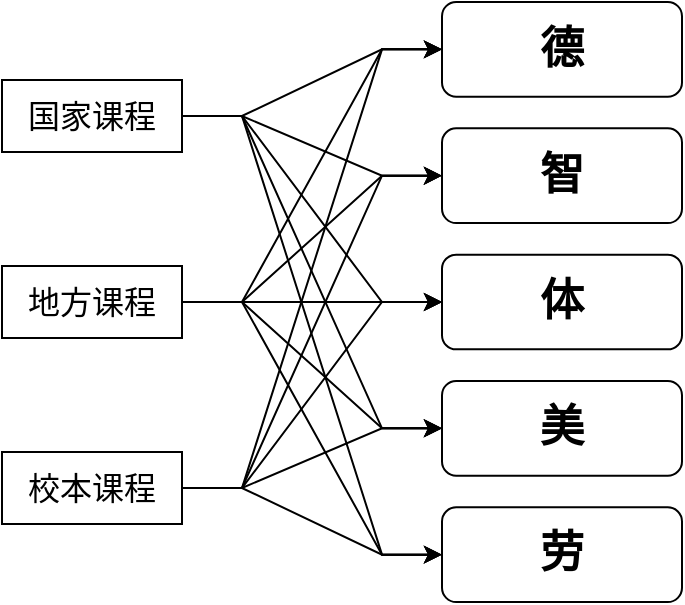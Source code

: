 <mxfile version="10.7.4" type="github"><diagram id="G6YP2IkteShBToxpqwFq" name="第 1 页"><mxGraphModel dx="754" dy="421" grid="1" gridSize="10" guides="1" tooltips="1" connect="1" arrows="1" fold="1" page="1" pageScale="1" pageWidth="827" pageHeight="1169" math="0" shadow="0"><root><mxCell id="0"/><mxCell id="1" parent="0"/><mxCell id="YNx27zsSiDxyY1RSWRL6-8" value="" style="group;fontSize=22;fontStyle=1" vertex="1" connectable="0" parent="1"><mxGeometry x="540" y="100" width="120" height="300" as="geometry"/></mxCell><mxCell id="YNx27zsSiDxyY1RSWRL6-1" value="德" style="rounded=1;whiteSpace=wrap;html=1;fontSize=22;fontStyle=1" vertex="1" parent="YNx27zsSiDxyY1RSWRL6-8"><mxGeometry width="120" height="47.368" as="geometry"/></mxCell><mxCell id="YNx27zsSiDxyY1RSWRL6-2" value="智" style="rounded=1;whiteSpace=wrap;html=1;fontSize=22;fontStyle=1" vertex="1" parent="YNx27zsSiDxyY1RSWRL6-8"><mxGeometry y="63.158" width="120" height="47.368" as="geometry"/></mxCell><mxCell id="YNx27zsSiDxyY1RSWRL6-3" value="体" style="rounded=1;whiteSpace=wrap;html=1;fontSize=22;fontStyle=1" vertex="1" parent="YNx27zsSiDxyY1RSWRL6-8"><mxGeometry y="126.316" width="120" height="47.368" as="geometry"/></mxCell><mxCell id="YNx27zsSiDxyY1RSWRL6-6" value="美" style="rounded=1;whiteSpace=wrap;html=1;fontSize=22;fontStyle=1" vertex="1" parent="YNx27zsSiDxyY1RSWRL6-8"><mxGeometry y="189.474" width="120" height="47.368" as="geometry"/></mxCell><mxCell id="YNx27zsSiDxyY1RSWRL6-7" value="劳" style="rounded=1;whiteSpace=wrap;html=1;fontSize=22;fontStyle=1" vertex="1" parent="YNx27zsSiDxyY1RSWRL6-8"><mxGeometry y="252.632" width="120" height="47.368" as="geometry"/></mxCell><mxCell id="YNx27zsSiDxyY1RSWRL6-13" style="edgeStyle=entityRelationEdgeStyle;rounded=0;orthogonalLoop=1;jettySize=auto;html=1;exitX=1;exitY=0.5;exitDx=0;exitDy=0;entryX=0;entryY=0.5;entryDx=0;entryDy=0;fontSize=16;" edge="1" parent="1" source="YNx27zsSiDxyY1RSWRL6-9" target="YNx27zsSiDxyY1RSWRL6-1"><mxGeometry relative="1" as="geometry"/></mxCell><mxCell id="YNx27zsSiDxyY1RSWRL6-20" style="edgeStyle=entityRelationEdgeStyle;rounded=0;orthogonalLoop=1;jettySize=auto;html=1;entryX=0;entryY=0.5;entryDx=0;entryDy=0;fontSize=16;" edge="1" parent="1" source="YNx27zsSiDxyY1RSWRL6-9" target="YNx27zsSiDxyY1RSWRL6-2"><mxGeometry relative="1" as="geometry"/></mxCell><mxCell id="YNx27zsSiDxyY1RSWRL6-21" style="edgeStyle=entityRelationEdgeStyle;rounded=0;orthogonalLoop=1;jettySize=auto;html=1;entryX=0;entryY=0.5;entryDx=0;entryDy=0;fontSize=16;" edge="1" parent="1" source="YNx27zsSiDxyY1RSWRL6-9" target="YNx27zsSiDxyY1RSWRL6-3"><mxGeometry relative="1" as="geometry"/></mxCell><mxCell id="YNx27zsSiDxyY1RSWRL6-22" style="edgeStyle=entityRelationEdgeStyle;rounded=0;orthogonalLoop=1;jettySize=auto;html=1;fontSize=16;" edge="1" parent="1" source="YNx27zsSiDxyY1RSWRL6-9" target="YNx27zsSiDxyY1RSWRL6-6"><mxGeometry relative="1" as="geometry"/></mxCell><mxCell id="YNx27zsSiDxyY1RSWRL6-23" style="edgeStyle=entityRelationEdgeStyle;rounded=0;orthogonalLoop=1;jettySize=auto;html=1;fontSize=16;" edge="1" parent="1" source="YNx27zsSiDxyY1RSWRL6-9" target="YNx27zsSiDxyY1RSWRL6-7"><mxGeometry relative="1" as="geometry"/></mxCell><mxCell id="YNx27zsSiDxyY1RSWRL6-24" style="edgeStyle=entityRelationEdgeStyle;rounded=0;orthogonalLoop=1;jettySize=auto;html=1;entryX=0;entryY=0.5;entryDx=0;entryDy=0;fontSize=16;" edge="1" parent="1" source="YNx27zsSiDxyY1RSWRL6-10" target="YNx27zsSiDxyY1RSWRL6-1"><mxGeometry relative="1" as="geometry"/></mxCell><mxCell id="YNx27zsSiDxyY1RSWRL6-25" style="edgeStyle=entityRelationEdgeStyle;rounded=0;orthogonalLoop=1;jettySize=auto;html=1;entryX=0;entryY=0.5;entryDx=0;entryDy=0;fontSize=16;" edge="1" parent="1" source="YNx27zsSiDxyY1RSWRL6-10" target="YNx27zsSiDxyY1RSWRL6-2"><mxGeometry relative="1" as="geometry"/></mxCell><mxCell id="YNx27zsSiDxyY1RSWRL6-26" style="edgeStyle=entityRelationEdgeStyle;rounded=0;orthogonalLoop=1;jettySize=auto;html=1;fontSize=16;" edge="1" parent="1" source="YNx27zsSiDxyY1RSWRL6-10"><mxGeometry relative="1" as="geometry"><mxPoint x="540" y="250" as="targetPoint"/></mxGeometry></mxCell><mxCell id="YNx27zsSiDxyY1RSWRL6-28" style="edgeStyle=entityRelationEdgeStyle;rounded=0;orthogonalLoop=1;jettySize=auto;html=1;entryX=0;entryY=0.5;entryDx=0;entryDy=0;fontSize=16;" edge="1" parent="1" source="YNx27zsSiDxyY1RSWRL6-10" target="YNx27zsSiDxyY1RSWRL6-6"><mxGeometry relative="1" as="geometry"/></mxCell><mxCell id="YNx27zsSiDxyY1RSWRL6-29" style="edgeStyle=entityRelationEdgeStyle;rounded=0;orthogonalLoop=1;jettySize=auto;html=1;entryX=0;entryY=0.5;entryDx=0;entryDy=0;fontSize=16;" edge="1" parent="1" source="YNx27zsSiDxyY1RSWRL6-10" target="YNx27zsSiDxyY1RSWRL6-7"><mxGeometry relative="1" as="geometry"/></mxCell><mxCell id="YNx27zsSiDxyY1RSWRL6-30" style="edgeStyle=entityRelationEdgeStyle;rounded=0;orthogonalLoop=1;jettySize=auto;html=1;entryX=0;entryY=0.5;entryDx=0;entryDy=0;fontSize=16;" edge="1" parent="1" source="YNx27zsSiDxyY1RSWRL6-11" target="YNx27zsSiDxyY1RSWRL6-1"><mxGeometry relative="1" as="geometry"/></mxCell><mxCell id="YNx27zsSiDxyY1RSWRL6-31" style="edgeStyle=entityRelationEdgeStyle;rounded=0;orthogonalLoop=1;jettySize=auto;html=1;fontSize=16;" edge="1" parent="1" source="YNx27zsSiDxyY1RSWRL6-11" target="YNx27zsSiDxyY1RSWRL6-2"><mxGeometry relative="1" as="geometry"/></mxCell><mxCell id="YNx27zsSiDxyY1RSWRL6-32" style="edgeStyle=entityRelationEdgeStyle;rounded=0;orthogonalLoop=1;jettySize=auto;html=1;entryX=0;entryY=0.5;entryDx=0;entryDy=0;fontSize=16;" edge="1" parent="1" source="YNx27zsSiDxyY1RSWRL6-11" target="YNx27zsSiDxyY1RSWRL6-3"><mxGeometry relative="1" as="geometry"/></mxCell><mxCell id="YNx27zsSiDxyY1RSWRL6-33" style="edgeStyle=entityRelationEdgeStyle;rounded=0;orthogonalLoop=1;jettySize=auto;html=1;fontSize=16;" edge="1" parent="1" source="YNx27zsSiDxyY1RSWRL6-11" target="YNx27zsSiDxyY1RSWRL6-6"><mxGeometry relative="1" as="geometry"/></mxCell><mxCell id="YNx27zsSiDxyY1RSWRL6-34" style="edgeStyle=entityRelationEdgeStyle;rounded=0;orthogonalLoop=1;jettySize=auto;html=1;entryX=0;entryY=0.5;entryDx=0;entryDy=0;fontSize=16;" edge="1" parent="1" source="YNx27zsSiDxyY1RSWRL6-11" target="YNx27zsSiDxyY1RSWRL6-7"><mxGeometry relative="1" as="geometry"/></mxCell><mxCell id="YNx27zsSiDxyY1RSWRL6-35" value="" style="group" vertex="1" connectable="0" parent="1"><mxGeometry x="320" y="139" width="90" height="222" as="geometry"/></mxCell><mxCell id="YNx27zsSiDxyY1RSWRL6-9" value="国家课程" style="rounded=0;whiteSpace=wrap;html=1;fontSize=16;" vertex="1" parent="YNx27zsSiDxyY1RSWRL6-35"><mxGeometry width="90" height="36" as="geometry"/></mxCell><mxCell id="YNx27zsSiDxyY1RSWRL6-10" value="地方课程" style="rounded=0;whiteSpace=wrap;html=1;fontSize=16;" vertex="1" parent="YNx27zsSiDxyY1RSWRL6-35"><mxGeometry y="93" width="90" height="36" as="geometry"/></mxCell><mxCell id="YNx27zsSiDxyY1RSWRL6-11" value="校本课程" style="rounded=0;whiteSpace=wrap;html=1;fontSize=16;" vertex="1" parent="YNx27zsSiDxyY1RSWRL6-35"><mxGeometry y="186" width="90" height="36" as="geometry"/></mxCell></root></mxGraphModel></diagram></mxfile>